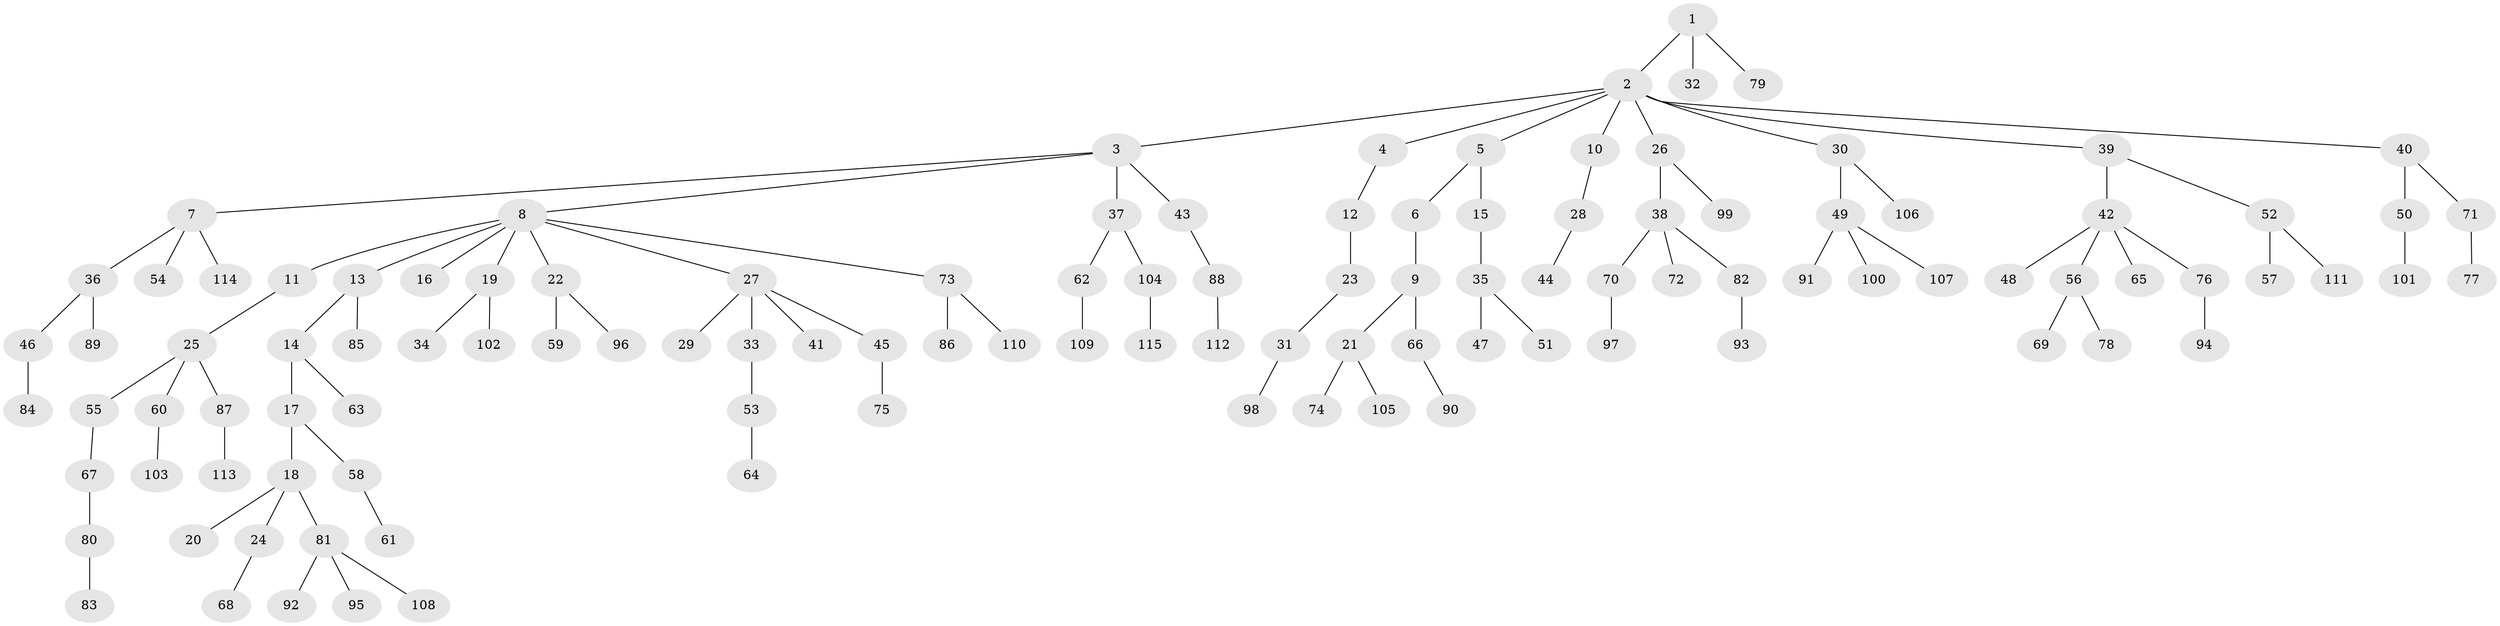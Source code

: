 // Generated by graph-tools (version 1.1) at 2025/26/03/09/25 03:26:24]
// undirected, 115 vertices, 114 edges
graph export_dot {
graph [start="1"]
  node [color=gray90,style=filled];
  1;
  2;
  3;
  4;
  5;
  6;
  7;
  8;
  9;
  10;
  11;
  12;
  13;
  14;
  15;
  16;
  17;
  18;
  19;
  20;
  21;
  22;
  23;
  24;
  25;
  26;
  27;
  28;
  29;
  30;
  31;
  32;
  33;
  34;
  35;
  36;
  37;
  38;
  39;
  40;
  41;
  42;
  43;
  44;
  45;
  46;
  47;
  48;
  49;
  50;
  51;
  52;
  53;
  54;
  55;
  56;
  57;
  58;
  59;
  60;
  61;
  62;
  63;
  64;
  65;
  66;
  67;
  68;
  69;
  70;
  71;
  72;
  73;
  74;
  75;
  76;
  77;
  78;
  79;
  80;
  81;
  82;
  83;
  84;
  85;
  86;
  87;
  88;
  89;
  90;
  91;
  92;
  93;
  94;
  95;
  96;
  97;
  98;
  99;
  100;
  101;
  102;
  103;
  104;
  105;
  106;
  107;
  108;
  109;
  110;
  111;
  112;
  113;
  114;
  115;
  1 -- 2;
  1 -- 32;
  1 -- 79;
  2 -- 3;
  2 -- 4;
  2 -- 5;
  2 -- 10;
  2 -- 26;
  2 -- 30;
  2 -- 39;
  2 -- 40;
  3 -- 7;
  3 -- 8;
  3 -- 37;
  3 -- 43;
  4 -- 12;
  5 -- 6;
  5 -- 15;
  6 -- 9;
  7 -- 36;
  7 -- 54;
  7 -- 114;
  8 -- 11;
  8 -- 13;
  8 -- 16;
  8 -- 19;
  8 -- 22;
  8 -- 27;
  8 -- 73;
  9 -- 21;
  9 -- 66;
  10 -- 28;
  11 -- 25;
  12 -- 23;
  13 -- 14;
  13 -- 85;
  14 -- 17;
  14 -- 63;
  15 -- 35;
  17 -- 18;
  17 -- 58;
  18 -- 20;
  18 -- 24;
  18 -- 81;
  19 -- 34;
  19 -- 102;
  21 -- 74;
  21 -- 105;
  22 -- 59;
  22 -- 96;
  23 -- 31;
  24 -- 68;
  25 -- 55;
  25 -- 60;
  25 -- 87;
  26 -- 38;
  26 -- 99;
  27 -- 29;
  27 -- 33;
  27 -- 41;
  27 -- 45;
  28 -- 44;
  30 -- 49;
  30 -- 106;
  31 -- 98;
  33 -- 53;
  35 -- 47;
  35 -- 51;
  36 -- 46;
  36 -- 89;
  37 -- 62;
  37 -- 104;
  38 -- 70;
  38 -- 72;
  38 -- 82;
  39 -- 42;
  39 -- 52;
  40 -- 50;
  40 -- 71;
  42 -- 48;
  42 -- 56;
  42 -- 65;
  42 -- 76;
  43 -- 88;
  45 -- 75;
  46 -- 84;
  49 -- 91;
  49 -- 100;
  49 -- 107;
  50 -- 101;
  52 -- 57;
  52 -- 111;
  53 -- 64;
  55 -- 67;
  56 -- 69;
  56 -- 78;
  58 -- 61;
  60 -- 103;
  62 -- 109;
  66 -- 90;
  67 -- 80;
  70 -- 97;
  71 -- 77;
  73 -- 86;
  73 -- 110;
  76 -- 94;
  80 -- 83;
  81 -- 92;
  81 -- 95;
  81 -- 108;
  82 -- 93;
  87 -- 113;
  88 -- 112;
  104 -- 115;
}
